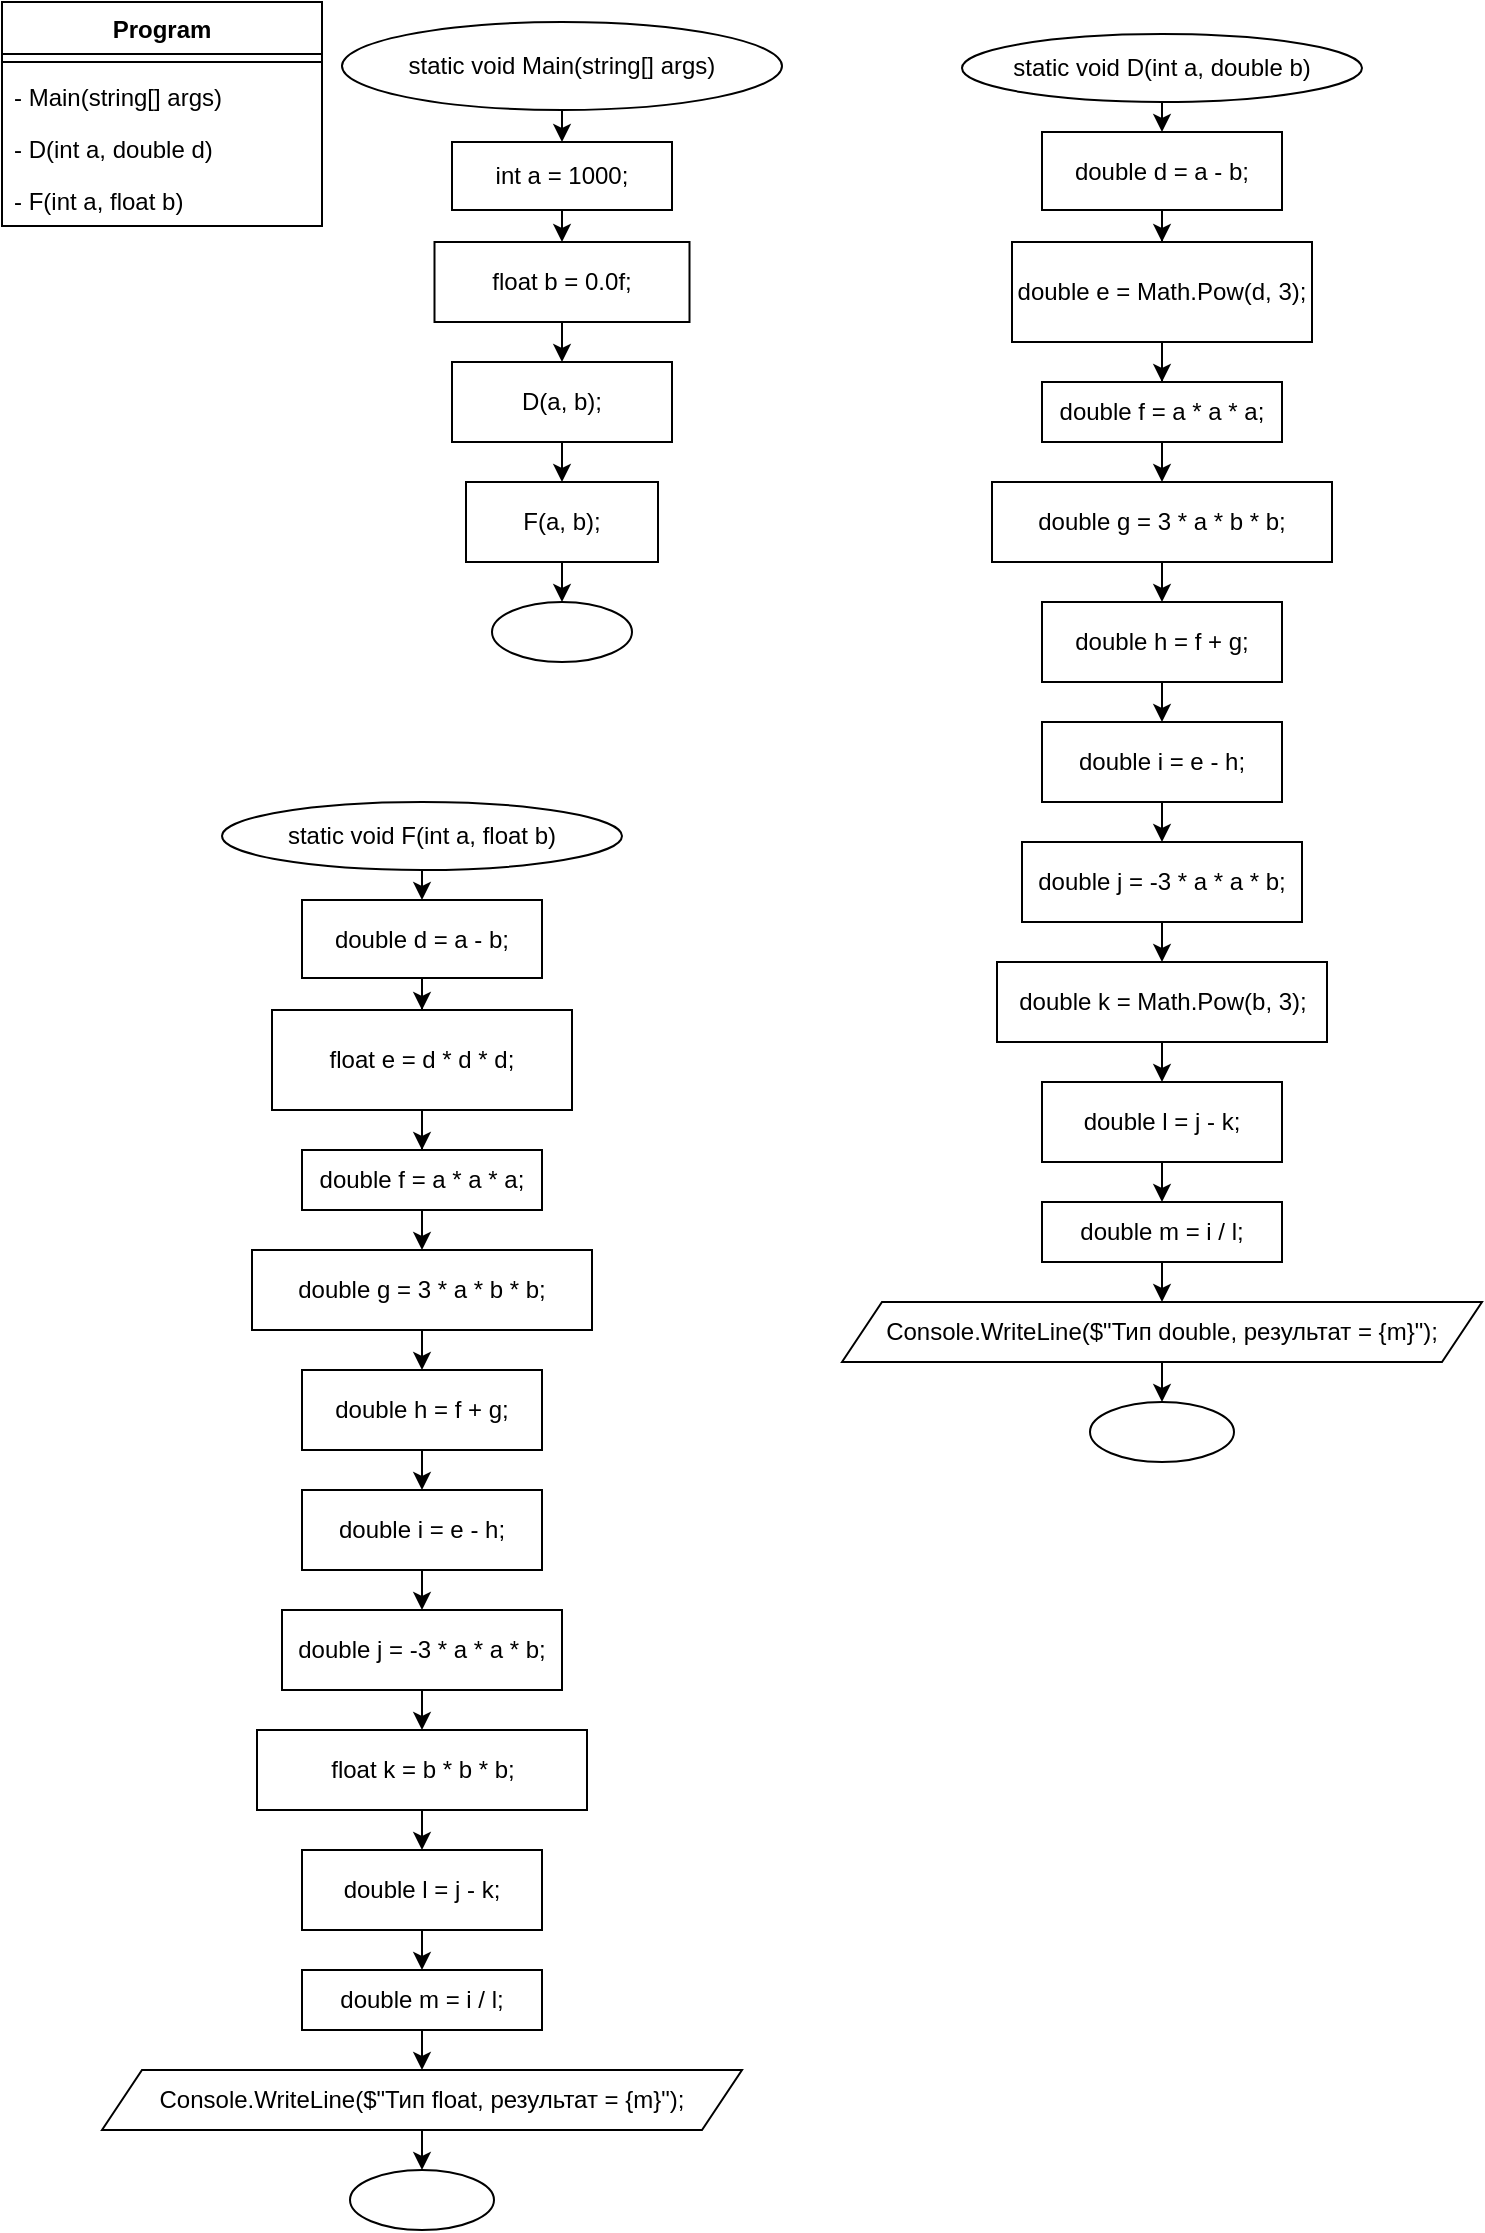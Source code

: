 <mxfile version="15.2.7" type="device"><diagram id="pTUH-KPxqWIqMNDLzzBz" name="Page-1"><mxGraphModel dx="1387" dy="1069" grid="1" gridSize="10" guides="1" tooltips="1" connect="1" arrows="1" fold="1" page="1" pageScale="1" pageWidth="827" pageHeight="1169" math="0" shadow="0"><root><mxCell id="0"/><mxCell id="1" parent="0"/><mxCell id="skDzkCNN4oig90gfVEyf-1" value="Program" style="swimlane;fontStyle=1;align=center;verticalAlign=top;childLayout=stackLayout;horizontal=1;startSize=26;horizontalStack=0;resizeParent=1;resizeParentMax=0;resizeLast=0;collapsible=1;marginBottom=0;" vertex="1" parent="1"><mxGeometry width="160" height="112" as="geometry"/></mxCell><mxCell id="skDzkCNN4oig90gfVEyf-3" value="" style="line;strokeWidth=1;fillColor=none;align=left;verticalAlign=middle;spacingTop=-1;spacingLeft=3;spacingRight=3;rotatable=0;labelPosition=right;points=[];portConstraint=eastwest;" vertex="1" parent="skDzkCNN4oig90gfVEyf-1"><mxGeometry y="26" width="160" height="8" as="geometry"/></mxCell><mxCell id="skDzkCNN4oig90gfVEyf-5" value="- Main(string[] args)" style="text;strokeColor=none;fillColor=none;align=left;verticalAlign=top;spacingLeft=4;spacingRight=4;overflow=hidden;rotatable=0;points=[[0,0.5],[1,0.5]];portConstraint=eastwest;" vertex="1" parent="skDzkCNN4oig90gfVEyf-1"><mxGeometry y="34" width="160" height="26" as="geometry"/></mxCell><mxCell id="skDzkCNN4oig90gfVEyf-7" value="- D(int a, double d)" style="text;strokeColor=none;fillColor=none;align=left;verticalAlign=top;spacingLeft=4;spacingRight=4;overflow=hidden;rotatable=0;points=[[0,0.5],[1,0.5]];portConstraint=eastwest;" vertex="1" parent="skDzkCNN4oig90gfVEyf-1"><mxGeometry y="60" width="160" height="26" as="geometry"/></mxCell><mxCell id="skDzkCNN4oig90gfVEyf-6" value="- F(int a, float b)" style="text;strokeColor=none;fillColor=none;align=left;verticalAlign=top;spacingLeft=4;spacingRight=4;overflow=hidden;rotatable=0;points=[[0,0.5],[1,0.5]];portConstraint=eastwest;" vertex="1" parent="skDzkCNN4oig90gfVEyf-1"><mxGeometry y="86" width="160" height="26" as="geometry"/></mxCell><mxCell id="skDzkCNN4oig90gfVEyf-10" style="edgeStyle=orthogonalEdgeStyle;rounded=0;orthogonalLoop=1;jettySize=auto;html=1;exitX=0.5;exitY=1;exitDx=0;exitDy=0;entryX=0.5;entryY=0;entryDx=0;entryDy=0;" edge="1" parent="1" source="skDzkCNN4oig90gfVEyf-8" target="skDzkCNN4oig90gfVEyf-9"><mxGeometry relative="1" as="geometry"/></mxCell><mxCell id="skDzkCNN4oig90gfVEyf-8" value="static void Main(string[] args)" style="ellipse;whiteSpace=wrap;html=1;" vertex="1" parent="1"><mxGeometry x="170" y="10" width="220" height="44" as="geometry"/></mxCell><mxCell id="skDzkCNN4oig90gfVEyf-12" style="edgeStyle=orthogonalEdgeStyle;rounded=0;orthogonalLoop=1;jettySize=auto;html=1;exitX=0.5;exitY=1;exitDx=0;exitDy=0;entryX=0.5;entryY=0;entryDx=0;entryDy=0;" edge="1" parent="1" source="skDzkCNN4oig90gfVEyf-9" target="skDzkCNN4oig90gfVEyf-11"><mxGeometry relative="1" as="geometry"/></mxCell><mxCell id="skDzkCNN4oig90gfVEyf-9" value="int a = 1000;" style="rounded=0;whiteSpace=wrap;html=1;" vertex="1" parent="1"><mxGeometry x="225" y="70" width="110" height="34" as="geometry"/></mxCell><mxCell id="skDzkCNN4oig90gfVEyf-14" style="edgeStyle=orthogonalEdgeStyle;rounded=0;orthogonalLoop=1;jettySize=auto;html=1;exitX=0.5;exitY=1;exitDx=0;exitDy=0;entryX=0.5;entryY=0;entryDx=0;entryDy=0;" edge="1" parent="1" source="skDzkCNN4oig90gfVEyf-11" target="skDzkCNN4oig90gfVEyf-13"><mxGeometry relative="1" as="geometry"/></mxCell><mxCell id="skDzkCNN4oig90gfVEyf-11" value="float b = 0.0f;" style="rounded=0;whiteSpace=wrap;html=1;" vertex="1" parent="1"><mxGeometry x="216.25" y="120" width="127.5" height="40" as="geometry"/></mxCell><mxCell id="skDzkCNN4oig90gfVEyf-16" style="edgeStyle=orthogonalEdgeStyle;rounded=0;orthogonalLoop=1;jettySize=auto;html=1;exitX=0.5;exitY=1;exitDx=0;exitDy=0;entryX=0.5;entryY=0;entryDx=0;entryDy=0;" edge="1" parent="1" source="skDzkCNN4oig90gfVEyf-13" target="skDzkCNN4oig90gfVEyf-15"><mxGeometry relative="1" as="geometry"/></mxCell><mxCell id="skDzkCNN4oig90gfVEyf-13" value="D(a, b);" style="rounded=0;whiteSpace=wrap;html=1;" vertex="1" parent="1"><mxGeometry x="225" y="180" width="110" height="40" as="geometry"/></mxCell><mxCell id="skDzkCNN4oig90gfVEyf-18" style="edgeStyle=orthogonalEdgeStyle;rounded=0;orthogonalLoop=1;jettySize=auto;html=1;exitX=0.5;exitY=1;exitDx=0;exitDy=0;entryX=0.5;entryY=0;entryDx=0;entryDy=0;" edge="1" parent="1" source="skDzkCNN4oig90gfVEyf-15" target="skDzkCNN4oig90gfVEyf-17"><mxGeometry relative="1" as="geometry"/></mxCell><mxCell id="skDzkCNN4oig90gfVEyf-15" value="F(a, b);" style="rounded=0;whiteSpace=wrap;html=1;" vertex="1" parent="1"><mxGeometry x="232" y="240" width="96" height="40" as="geometry"/></mxCell><mxCell id="skDzkCNN4oig90gfVEyf-17" value="" style="ellipse;whiteSpace=wrap;html=1;" vertex="1" parent="1"><mxGeometry x="245" y="300" width="70" height="30" as="geometry"/></mxCell><mxCell id="skDzkCNN4oig90gfVEyf-31" style="edgeStyle=orthogonalEdgeStyle;rounded=0;orthogonalLoop=1;jettySize=auto;html=1;exitX=0.5;exitY=1;exitDx=0;exitDy=0;entryX=0.5;entryY=0;entryDx=0;entryDy=0;" edge="1" parent="1" source="skDzkCNN4oig90gfVEyf-19" target="skDzkCNN4oig90gfVEyf-20"><mxGeometry relative="1" as="geometry"/></mxCell><mxCell id="skDzkCNN4oig90gfVEyf-19" value="static void D(int a, double b)" style="ellipse;whiteSpace=wrap;html=1;" vertex="1" parent="1"><mxGeometry x="480" y="16" width="200" height="34" as="geometry"/></mxCell><mxCell id="skDzkCNN4oig90gfVEyf-32" style="edgeStyle=orthogonalEdgeStyle;rounded=0;orthogonalLoop=1;jettySize=auto;html=1;exitX=0.5;exitY=1;exitDx=0;exitDy=0;" edge="1" parent="1" source="skDzkCNN4oig90gfVEyf-20" target="skDzkCNN4oig90gfVEyf-21"><mxGeometry relative="1" as="geometry"/></mxCell><mxCell id="skDzkCNN4oig90gfVEyf-20" value="double d = a - b;" style="rounded=0;whiteSpace=wrap;html=1;" vertex="1" parent="1"><mxGeometry x="520" y="65" width="120" height="39" as="geometry"/></mxCell><mxCell id="skDzkCNN4oig90gfVEyf-33" style="edgeStyle=orthogonalEdgeStyle;rounded=0;orthogonalLoop=1;jettySize=auto;html=1;exitX=0.5;exitY=1;exitDx=0;exitDy=0;" edge="1" parent="1" source="skDzkCNN4oig90gfVEyf-21" target="skDzkCNN4oig90gfVEyf-22"><mxGeometry relative="1" as="geometry"/></mxCell><mxCell id="skDzkCNN4oig90gfVEyf-21" value="double e = Math.Pow(d, 3);" style="rounded=0;whiteSpace=wrap;html=1;" vertex="1" parent="1"><mxGeometry x="505" y="120" width="150" height="50" as="geometry"/></mxCell><mxCell id="skDzkCNN4oig90gfVEyf-34" style="edgeStyle=orthogonalEdgeStyle;rounded=0;orthogonalLoop=1;jettySize=auto;html=1;exitX=0.5;exitY=1;exitDx=0;exitDy=0;entryX=0.5;entryY=0;entryDx=0;entryDy=0;" edge="1" parent="1" source="skDzkCNN4oig90gfVEyf-22" target="skDzkCNN4oig90gfVEyf-23"><mxGeometry relative="1" as="geometry"/></mxCell><mxCell id="skDzkCNN4oig90gfVEyf-22" value="double f = a * a * a;" style="rounded=0;whiteSpace=wrap;html=1;" vertex="1" parent="1"><mxGeometry x="520" y="190" width="120" height="30" as="geometry"/></mxCell><mxCell id="skDzkCNN4oig90gfVEyf-35" style="edgeStyle=orthogonalEdgeStyle;rounded=0;orthogonalLoop=1;jettySize=auto;html=1;exitX=0.5;exitY=1;exitDx=0;exitDy=0;entryX=0.5;entryY=0;entryDx=0;entryDy=0;" edge="1" parent="1" source="skDzkCNN4oig90gfVEyf-23" target="skDzkCNN4oig90gfVEyf-24"><mxGeometry relative="1" as="geometry"/></mxCell><mxCell id="skDzkCNN4oig90gfVEyf-23" value="double g = 3 * a * b * b;" style="rounded=0;whiteSpace=wrap;html=1;" vertex="1" parent="1"><mxGeometry x="495" y="240" width="170" height="40" as="geometry"/></mxCell><mxCell id="skDzkCNN4oig90gfVEyf-36" style="edgeStyle=orthogonalEdgeStyle;rounded=0;orthogonalLoop=1;jettySize=auto;html=1;exitX=0.5;exitY=1;exitDx=0;exitDy=0;entryX=0.5;entryY=0;entryDx=0;entryDy=0;" edge="1" parent="1" source="skDzkCNN4oig90gfVEyf-24" target="skDzkCNN4oig90gfVEyf-25"><mxGeometry relative="1" as="geometry"/></mxCell><mxCell id="skDzkCNN4oig90gfVEyf-24" value="double h = f + g;" style="rounded=0;whiteSpace=wrap;html=1;" vertex="1" parent="1"><mxGeometry x="520" y="300" width="120" height="40" as="geometry"/></mxCell><mxCell id="skDzkCNN4oig90gfVEyf-37" style="edgeStyle=orthogonalEdgeStyle;rounded=0;orthogonalLoop=1;jettySize=auto;html=1;exitX=0.5;exitY=1;exitDx=0;exitDy=0;entryX=0.5;entryY=0;entryDx=0;entryDy=0;" edge="1" parent="1" source="skDzkCNN4oig90gfVEyf-25" target="skDzkCNN4oig90gfVEyf-26"><mxGeometry relative="1" as="geometry"/></mxCell><mxCell id="skDzkCNN4oig90gfVEyf-25" value="double i = e - h;" style="rounded=0;whiteSpace=wrap;html=1;" vertex="1" parent="1"><mxGeometry x="520" y="360" width="120" height="40" as="geometry"/></mxCell><mxCell id="skDzkCNN4oig90gfVEyf-38" style="edgeStyle=orthogonalEdgeStyle;rounded=0;orthogonalLoop=1;jettySize=auto;html=1;exitX=0.5;exitY=1;exitDx=0;exitDy=0;entryX=0.5;entryY=0;entryDx=0;entryDy=0;" edge="1" parent="1" source="skDzkCNN4oig90gfVEyf-26" target="skDzkCNN4oig90gfVEyf-27"><mxGeometry relative="1" as="geometry"/></mxCell><mxCell id="skDzkCNN4oig90gfVEyf-26" value="double j = -3 * a * a * b;" style="rounded=0;whiteSpace=wrap;html=1;" vertex="1" parent="1"><mxGeometry x="510" y="420" width="140" height="40" as="geometry"/></mxCell><mxCell id="skDzkCNN4oig90gfVEyf-39" style="edgeStyle=orthogonalEdgeStyle;rounded=0;orthogonalLoop=1;jettySize=auto;html=1;exitX=0.5;exitY=1;exitDx=0;exitDy=0;entryX=0.5;entryY=0;entryDx=0;entryDy=0;" edge="1" parent="1" source="skDzkCNN4oig90gfVEyf-27" target="skDzkCNN4oig90gfVEyf-28"><mxGeometry relative="1" as="geometry"/></mxCell><mxCell id="skDzkCNN4oig90gfVEyf-27" value="double k = Math.Pow(b, 3);" style="rounded=0;whiteSpace=wrap;html=1;" vertex="1" parent="1"><mxGeometry x="497.5" y="480" width="165" height="40" as="geometry"/></mxCell><mxCell id="skDzkCNN4oig90gfVEyf-40" style="edgeStyle=orthogonalEdgeStyle;rounded=0;orthogonalLoop=1;jettySize=auto;html=1;exitX=0.5;exitY=1;exitDx=0;exitDy=0;entryX=0.5;entryY=0;entryDx=0;entryDy=0;" edge="1" parent="1" source="skDzkCNN4oig90gfVEyf-28" target="skDzkCNN4oig90gfVEyf-29"><mxGeometry relative="1" as="geometry"/></mxCell><mxCell id="skDzkCNN4oig90gfVEyf-28" value="double l = j - k;" style="rounded=0;whiteSpace=wrap;html=1;" vertex="1" parent="1"><mxGeometry x="520" y="540" width="120" height="40" as="geometry"/></mxCell><mxCell id="skDzkCNN4oig90gfVEyf-42" style="edgeStyle=orthogonalEdgeStyle;rounded=0;orthogonalLoop=1;jettySize=auto;html=1;exitX=0.5;exitY=1;exitDx=0;exitDy=0;entryX=0.5;entryY=0;entryDx=0;entryDy=0;" edge="1" parent="1" source="skDzkCNN4oig90gfVEyf-29" target="skDzkCNN4oig90gfVEyf-30"><mxGeometry relative="1" as="geometry"/></mxCell><mxCell id="skDzkCNN4oig90gfVEyf-29" value="double m = i / l;" style="rounded=0;whiteSpace=wrap;html=1;" vertex="1" parent="1"><mxGeometry x="520" y="600" width="120" height="30" as="geometry"/></mxCell><mxCell id="skDzkCNN4oig90gfVEyf-44" style="edgeStyle=orthogonalEdgeStyle;rounded=0;orthogonalLoop=1;jettySize=auto;html=1;exitX=0.5;exitY=1;exitDx=0;exitDy=0;entryX=0.5;entryY=0;entryDx=0;entryDy=0;" edge="1" parent="1" source="skDzkCNN4oig90gfVEyf-30" target="skDzkCNN4oig90gfVEyf-43"><mxGeometry relative="1" as="geometry"/></mxCell><mxCell id="skDzkCNN4oig90gfVEyf-30" value="Console.WriteLine($&quot;Тип double, результат = {m}&quot;);" style="shape=parallelogram;perimeter=parallelogramPerimeter;whiteSpace=wrap;html=1;fixedSize=1;" vertex="1" parent="1"><mxGeometry x="420" y="650" width="320" height="30" as="geometry"/></mxCell><mxCell id="skDzkCNN4oig90gfVEyf-43" value="" style="ellipse;whiteSpace=wrap;html=1;" vertex="1" parent="1"><mxGeometry x="544" y="700" width="72" height="30" as="geometry"/></mxCell><mxCell id="skDzkCNN4oig90gfVEyf-45" style="edgeStyle=orthogonalEdgeStyle;rounded=0;orthogonalLoop=1;jettySize=auto;html=1;exitX=0.5;exitY=1;exitDx=0;exitDy=0;entryX=0.5;entryY=0;entryDx=0;entryDy=0;" edge="1" parent="1" source="skDzkCNN4oig90gfVEyf-46" target="skDzkCNN4oig90gfVEyf-48"><mxGeometry relative="1" as="geometry"/></mxCell><mxCell id="skDzkCNN4oig90gfVEyf-46" value="static void F(int a, float b)" style="ellipse;whiteSpace=wrap;html=1;" vertex="1" parent="1"><mxGeometry x="110" y="400" width="200" height="34" as="geometry"/></mxCell><mxCell id="skDzkCNN4oig90gfVEyf-47" style="edgeStyle=orthogonalEdgeStyle;rounded=0;orthogonalLoop=1;jettySize=auto;html=1;exitX=0.5;exitY=1;exitDx=0;exitDy=0;" edge="1" parent="1" source="skDzkCNN4oig90gfVEyf-48" target="skDzkCNN4oig90gfVEyf-50"><mxGeometry relative="1" as="geometry"/></mxCell><mxCell id="skDzkCNN4oig90gfVEyf-48" value="double d = a - b;" style="rounded=0;whiteSpace=wrap;html=1;" vertex="1" parent="1"><mxGeometry x="150" y="449" width="120" height="39" as="geometry"/></mxCell><mxCell id="skDzkCNN4oig90gfVEyf-49" style="edgeStyle=orthogonalEdgeStyle;rounded=0;orthogonalLoop=1;jettySize=auto;html=1;exitX=0.5;exitY=1;exitDx=0;exitDy=0;" edge="1" parent="1" source="skDzkCNN4oig90gfVEyf-50" target="skDzkCNN4oig90gfVEyf-52"><mxGeometry relative="1" as="geometry"/></mxCell><mxCell id="skDzkCNN4oig90gfVEyf-50" value="float e = d * d * d;" style="rounded=0;whiteSpace=wrap;html=1;" vertex="1" parent="1"><mxGeometry x="135" y="504" width="150" height="50" as="geometry"/></mxCell><mxCell id="skDzkCNN4oig90gfVEyf-51" style="edgeStyle=orthogonalEdgeStyle;rounded=0;orthogonalLoop=1;jettySize=auto;html=1;exitX=0.5;exitY=1;exitDx=0;exitDy=0;entryX=0.5;entryY=0;entryDx=0;entryDy=0;" edge="1" parent="1" source="skDzkCNN4oig90gfVEyf-52" target="skDzkCNN4oig90gfVEyf-54"><mxGeometry relative="1" as="geometry"/></mxCell><mxCell id="skDzkCNN4oig90gfVEyf-52" value="double f = a * a * a;" style="rounded=0;whiteSpace=wrap;html=1;" vertex="1" parent="1"><mxGeometry x="150" y="574" width="120" height="30" as="geometry"/></mxCell><mxCell id="skDzkCNN4oig90gfVEyf-53" style="edgeStyle=orthogonalEdgeStyle;rounded=0;orthogonalLoop=1;jettySize=auto;html=1;exitX=0.5;exitY=1;exitDx=0;exitDy=0;entryX=0.5;entryY=0;entryDx=0;entryDy=0;" edge="1" parent="1" source="skDzkCNN4oig90gfVEyf-54" target="skDzkCNN4oig90gfVEyf-56"><mxGeometry relative="1" as="geometry"/></mxCell><mxCell id="skDzkCNN4oig90gfVEyf-54" value="double g = 3 * a * b * b;" style="rounded=0;whiteSpace=wrap;html=1;" vertex="1" parent="1"><mxGeometry x="125" y="624" width="170" height="40" as="geometry"/></mxCell><mxCell id="skDzkCNN4oig90gfVEyf-55" style="edgeStyle=orthogonalEdgeStyle;rounded=0;orthogonalLoop=1;jettySize=auto;html=1;exitX=0.5;exitY=1;exitDx=0;exitDy=0;entryX=0.5;entryY=0;entryDx=0;entryDy=0;" edge="1" parent="1" source="skDzkCNN4oig90gfVEyf-56" target="skDzkCNN4oig90gfVEyf-58"><mxGeometry relative="1" as="geometry"/></mxCell><mxCell id="skDzkCNN4oig90gfVEyf-56" value="double h = f + g;" style="rounded=0;whiteSpace=wrap;html=1;" vertex="1" parent="1"><mxGeometry x="150" y="684" width="120" height="40" as="geometry"/></mxCell><mxCell id="skDzkCNN4oig90gfVEyf-57" style="edgeStyle=orthogonalEdgeStyle;rounded=0;orthogonalLoop=1;jettySize=auto;html=1;exitX=0.5;exitY=1;exitDx=0;exitDy=0;entryX=0.5;entryY=0;entryDx=0;entryDy=0;" edge="1" parent="1" source="skDzkCNN4oig90gfVEyf-58" target="skDzkCNN4oig90gfVEyf-60"><mxGeometry relative="1" as="geometry"/></mxCell><mxCell id="skDzkCNN4oig90gfVEyf-58" value="double i = e - h;" style="rounded=0;whiteSpace=wrap;html=1;" vertex="1" parent="1"><mxGeometry x="150" y="744" width="120" height="40" as="geometry"/></mxCell><mxCell id="skDzkCNN4oig90gfVEyf-59" style="edgeStyle=orthogonalEdgeStyle;rounded=0;orthogonalLoop=1;jettySize=auto;html=1;exitX=0.5;exitY=1;exitDx=0;exitDy=0;entryX=0.5;entryY=0;entryDx=0;entryDy=0;" edge="1" parent="1" source="skDzkCNN4oig90gfVEyf-60" target="skDzkCNN4oig90gfVEyf-62"><mxGeometry relative="1" as="geometry"/></mxCell><mxCell id="skDzkCNN4oig90gfVEyf-60" value="double j = -3 * a * a * b;" style="rounded=0;whiteSpace=wrap;html=1;" vertex="1" parent="1"><mxGeometry x="140" y="804" width="140" height="40" as="geometry"/></mxCell><mxCell id="skDzkCNN4oig90gfVEyf-61" style="edgeStyle=orthogonalEdgeStyle;rounded=0;orthogonalLoop=1;jettySize=auto;html=1;exitX=0.5;exitY=1;exitDx=0;exitDy=0;entryX=0.5;entryY=0;entryDx=0;entryDy=0;" edge="1" parent="1" source="skDzkCNN4oig90gfVEyf-62" target="skDzkCNN4oig90gfVEyf-64"><mxGeometry relative="1" as="geometry"/></mxCell><mxCell id="skDzkCNN4oig90gfVEyf-62" value="float k = b * b * b;" style="rounded=0;whiteSpace=wrap;html=1;" vertex="1" parent="1"><mxGeometry x="127.5" y="864" width="165" height="40" as="geometry"/></mxCell><mxCell id="skDzkCNN4oig90gfVEyf-63" style="edgeStyle=orthogonalEdgeStyle;rounded=0;orthogonalLoop=1;jettySize=auto;html=1;exitX=0.5;exitY=1;exitDx=0;exitDy=0;entryX=0.5;entryY=0;entryDx=0;entryDy=0;" edge="1" parent="1" source="skDzkCNN4oig90gfVEyf-64" target="skDzkCNN4oig90gfVEyf-66"><mxGeometry relative="1" as="geometry"/></mxCell><mxCell id="skDzkCNN4oig90gfVEyf-64" value="double l = j - k;" style="rounded=0;whiteSpace=wrap;html=1;" vertex="1" parent="1"><mxGeometry x="150" y="924" width="120" height="40" as="geometry"/></mxCell><mxCell id="skDzkCNN4oig90gfVEyf-65" style="edgeStyle=orthogonalEdgeStyle;rounded=0;orthogonalLoop=1;jettySize=auto;html=1;exitX=0.5;exitY=1;exitDx=0;exitDy=0;entryX=0.5;entryY=0;entryDx=0;entryDy=0;" edge="1" parent="1" source="skDzkCNN4oig90gfVEyf-66" target="skDzkCNN4oig90gfVEyf-68"><mxGeometry relative="1" as="geometry"/></mxCell><mxCell id="skDzkCNN4oig90gfVEyf-66" value="double m = i / l;" style="rounded=0;whiteSpace=wrap;html=1;" vertex="1" parent="1"><mxGeometry x="150" y="984" width="120" height="30" as="geometry"/></mxCell><mxCell id="skDzkCNN4oig90gfVEyf-67" style="edgeStyle=orthogonalEdgeStyle;rounded=0;orthogonalLoop=1;jettySize=auto;html=1;exitX=0.5;exitY=1;exitDx=0;exitDy=0;entryX=0.5;entryY=0;entryDx=0;entryDy=0;" edge="1" parent="1" source="skDzkCNN4oig90gfVEyf-68" target="skDzkCNN4oig90gfVEyf-69"><mxGeometry relative="1" as="geometry"/></mxCell><mxCell id="skDzkCNN4oig90gfVEyf-68" value="Console.WriteLine($&quot;Тип float, результат = {m}&quot;);" style="shape=parallelogram;perimeter=parallelogramPerimeter;whiteSpace=wrap;html=1;fixedSize=1;" vertex="1" parent="1"><mxGeometry x="50" y="1034" width="320" height="30" as="geometry"/></mxCell><mxCell id="skDzkCNN4oig90gfVEyf-69" value="" style="ellipse;whiteSpace=wrap;html=1;" vertex="1" parent="1"><mxGeometry x="174" y="1084" width="72" height="30" as="geometry"/></mxCell></root></mxGraphModel></diagram></mxfile>